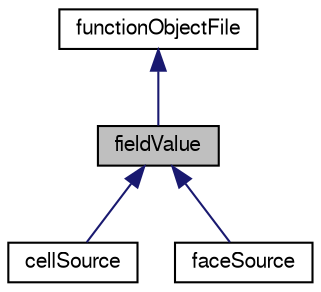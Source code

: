 digraph "fieldValue"
{
  bgcolor="transparent";
  edge [fontname="FreeSans",fontsize="10",labelfontname="FreeSans",labelfontsize="10"];
  node [fontname="FreeSans",fontsize="10",shape=record];
  Node0 [label="fieldValue",height=0.2,width=0.4,color="black", fillcolor="grey75", style="filled", fontcolor="black"];
  Node1 -> Node0 [dir="back",color="midnightblue",fontsize="10",style="solid",fontname="FreeSans"];
  Node1 [label="functionObjectFile",height=0.2,width=0.4,color="black",URL="$a26122.html",tooltip="Base class for output file data handling. "];
  Node0 -> Node2 [dir="back",color="midnightblue",fontsize="10",style="solid",fontname="FreeSans"];
  Node2 [label="cellSource",height=0.2,width=0.4,color="black",URL="$a28722.html",tooltip="This function object provides a &#39;cell source&#39; variant of the fieldValues function object..."];
  Node0 -> Node3 [dir="back",color="midnightblue",fontsize="10",style="solid",fontname="FreeSans"];
  Node3 [label="faceSource",height=0.2,width=0.4,color="black",URL="$a28726.html",tooltip="This function object provides a &#39;face source&#39; variant of the fieldValues function object..."];
}
